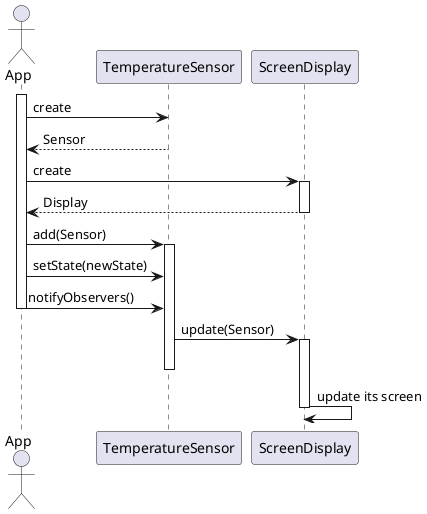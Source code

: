 @startuml

actor App
participant TemperatureSensor
participant ScreenDisplay

activate App
App -> TemperatureSensor: create
return Sensor

App -> ScreenDisplay: create
activate ScreenDisplay
return Display

App -> TemperatureSensor: add(Sensor)
activate TemperatureSensor
App -> TemperatureSensor: setState(newState)
App -> TemperatureSensor: notifyObservers()
deactivate App

    TemperatureSensor -> ScreenDisplay: update(Sensor)
    activate ScreenDisplay
    deactivate TemperatureSensor

    ScreenDisplay -> ScreenDisplay: update its screen
    deactivate ScreenDisplay

@enduml
